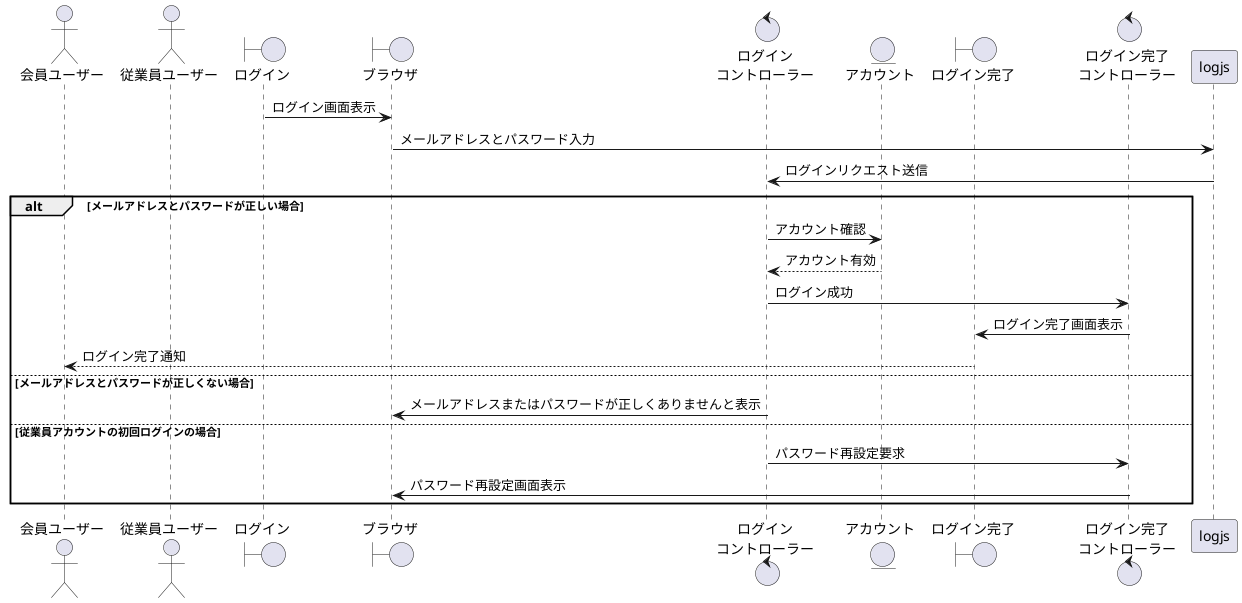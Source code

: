 @startuml login
actor "会員ユーザー" as member
actor "従業員ユーザー" as employee
boundary "ログイン" as log
boundary "ブラウザ" as brz
control "ログイン\nコントローラー" as logc
entity "アカウント" as account
boundary "ログイン完了" as logk
control "ログイン完了\nコントローラー" as logc2
 
log -> brz: ログイン画面表示
brz -> logjs: メールアドレスとパスワード入力
logjs -> logc: ログインリクエスト送信
 
alt メールアドレスとパスワードが正しい場合
    logc -> account: アカウント確認
    account --> logc: アカウント有効
    logc -> logc2: ログイン成功
    logc2 -> logk: ログイン完了画面表示
    logk --> member: ログイン完了通知
else メールアドレスとパスワードが正しくない場合
    logc -> brz: メールアドレスまたはパスワードが正しくありませんと表示
else 従業員アカウントの初回ログインの場合
    logc -> logc2: パスワード再設定要求
    logc2 -> brz: パスワード再設定画面表示
end
 
@enduml